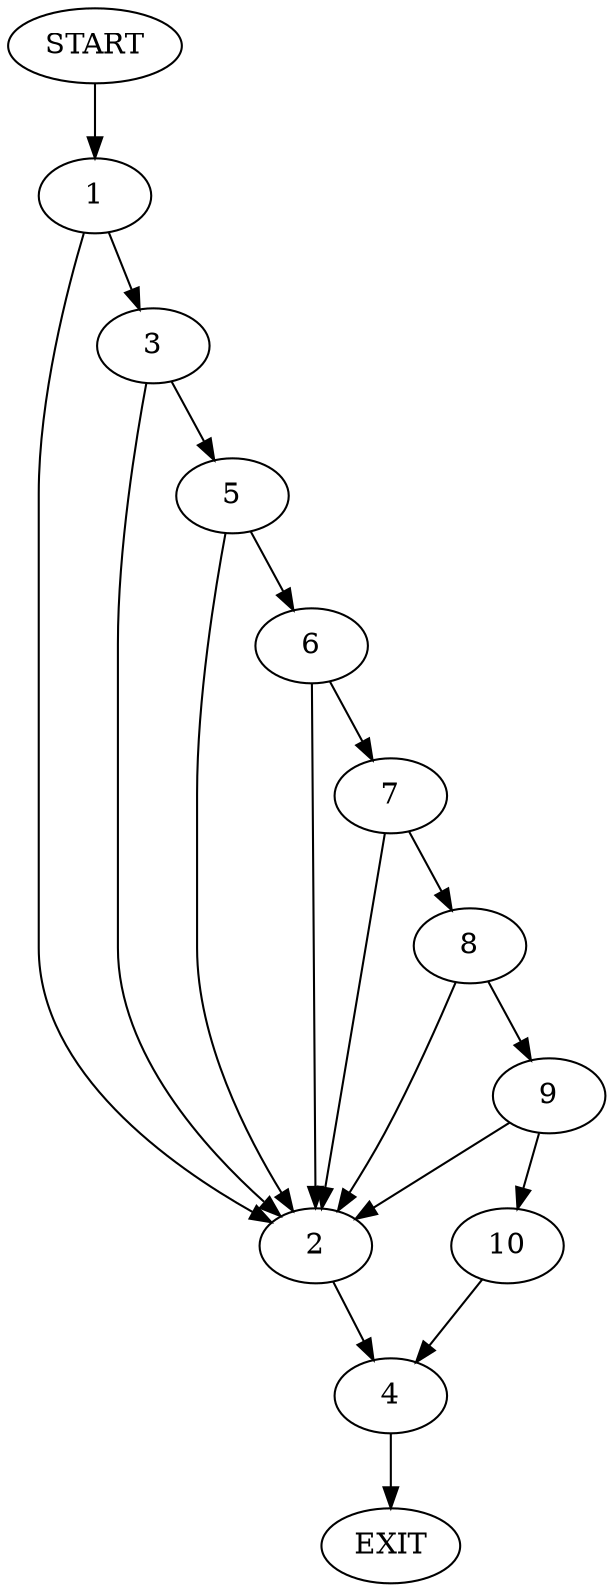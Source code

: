 digraph {
0 [label="START"]
11 [label="EXIT"]
0 -> 1
1 -> 2
1 -> 3
2 -> 4
3 -> 2
3 -> 5
5 -> 2
5 -> 6
6 -> 7
6 -> 2
7 -> 2
7 -> 8
8 -> 2
8 -> 9
9 -> 2
9 -> 10
10 -> 4
4 -> 11
}
